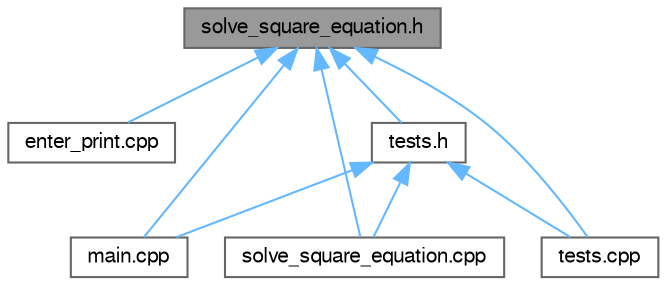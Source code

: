 digraph "solve_square_equation.h"
{
 // LATEX_PDF_SIZE
  bgcolor="transparent";
  edge [fontname=FreeSans,fontsize=10,labelfontname=FreeSans,labelfontsize=10];
  node [fontname=FreeSans,fontsize=10,shape=box,height=0.2,width=0.4];
  Node1 [id="Node000001",label="solve_square_equation.h",height=0.2,width=0.4,color="gray40", fillcolor="grey60", style="filled", fontcolor="black",tooltip=" "];
  Node1 -> Node2 [id="edge9_Node000001_Node000002",dir="back",color="steelblue1",style="solid",tooltip=" "];
  Node2 [id="Node000002",label="enter_print.cpp",height=0.2,width=0.4,color="grey40", fillcolor="white", style="filled",URL="$enter__print_8cpp.html",tooltip=" "];
  Node1 -> Node3 [id="edge10_Node000001_Node000003",dir="back",color="steelblue1",style="solid",tooltip=" "];
  Node3 [id="Node000003",label="main.cpp",height=0.2,width=0.4,color="grey40", fillcolor="white", style="filled",URL="$main_8cpp.html",tooltip=" "];
  Node1 -> Node4 [id="edge11_Node000001_Node000004",dir="back",color="steelblue1",style="solid",tooltip=" "];
  Node4 [id="Node000004",label="solve_square_equation.cpp",height=0.2,width=0.4,color="grey40", fillcolor="white", style="filled",URL="$solve__square__equation_8cpp.html",tooltip=" "];
  Node1 -> Node5 [id="edge12_Node000001_Node000005",dir="back",color="steelblue1",style="solid",tooltip=" "];
  Node5 [id="Node000005",label="tests.cpp",height=0.2,width=0.4,color="grey40", fillcolor="white", style="filled",URL="$tests_8cpp.html",tooltip=" "];
  Node1 -> Node6 [id="edge13_Node000001_Node000006",dir="back",color="steelblue1",style="solid",tooltip=" "];
  Node6 [id="Node000006",label="tests.h",height=0.2,width=0.4,color="grey40", fillcolor="white", style="filled",URL="$tests_8h.html",tooltip=" "];
  Node6 -> Node3 [id="edge14_Node000006_Node000003",dir="back",color="steelblue1",style="solid",tooltip=" "];
  Node6 -> Node4 [id="edge15_Node000006_Node000004",dir="back",color="steelblue1",style="solid",tooltip=" "];
  Node6 -> Node5 [id="edge16_Node000006_Node000005",dir="back",color="steelblue1",style="solid",tooltip=" "];
}
